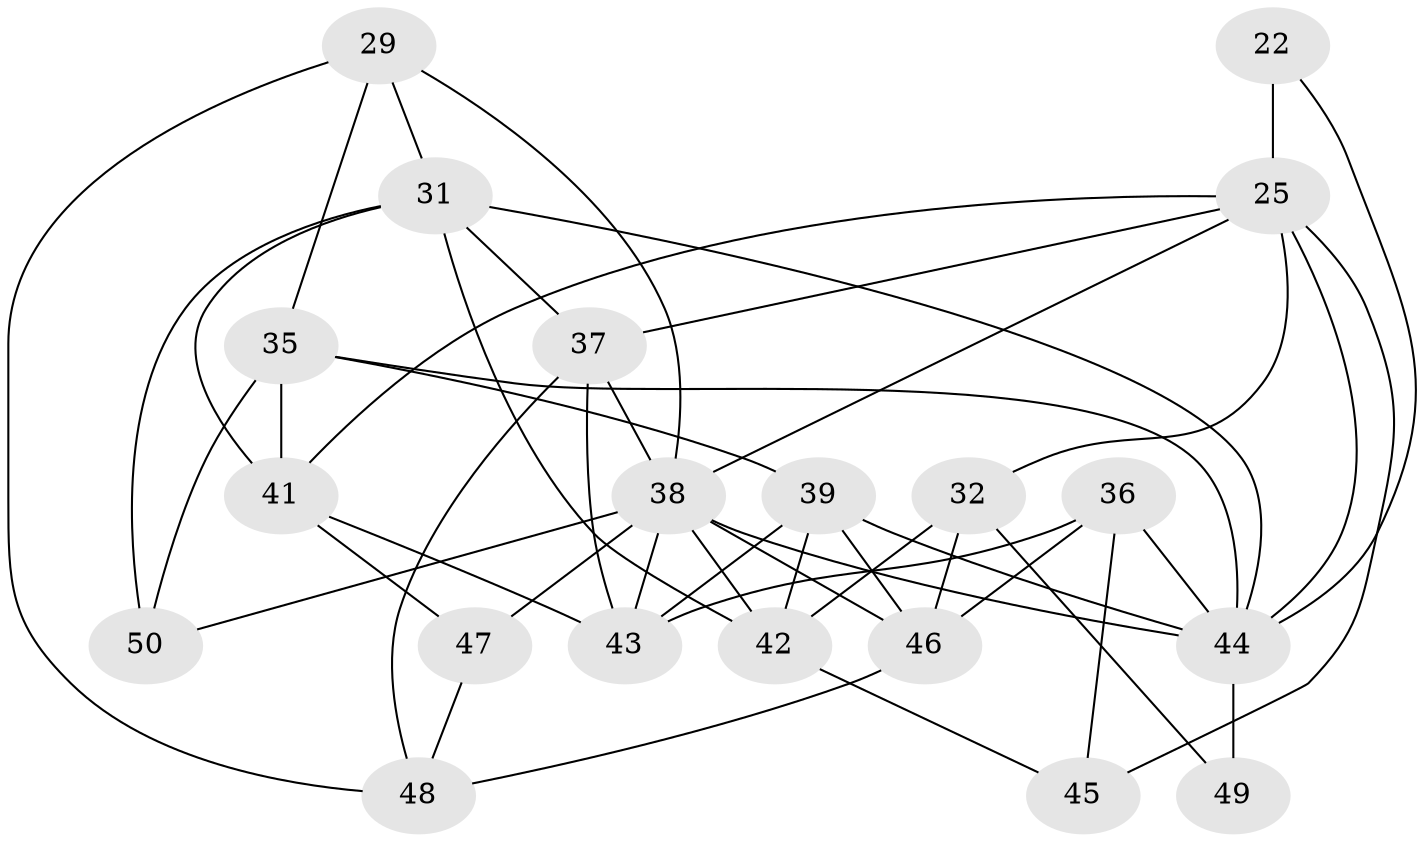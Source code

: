 // original degree distribution, {4: 1.0}
// Generated by graph-tools (version 1.1) at 2025/01/03/04/25 22:01:39]
// undirected, 20 vertices, 47 edges
graph export_dot {
graph [start="1"]
  node [color=gray90,style=filled];
  22;
  25 [super="+2+20"];
  29 [super="+14"];
  31 [super="+27+10"];
  32;
  35 [super="+12+21"];
  36 [super="+4"];
  37 [super="+26"];
  38 [super="+24"];
  39 [super="+19"];
  41 [super="+6+17+23"];
  42 [super="+28"];
  43 [super="+40"];
  44 [super="+3+18+33"];
  45;
  46 [super="+34"];
  47;
  48;
  49 [super="+30"];
  50;
  22 -- 44;
  22 -- 25 [weight=3];
  25 -- 32;
  25 -- 45;
  25 -- 44;
  25 -- 41 [weight=2];
  25 -- 37;
  25 -- 38;
  29 -- 48;
  29 -- 35 [weight=2];
  29 -- 31;
  29 -- 38 [weight=2];
  31 -- 42 [weight=2];
  31 -- 37;
  31 -- 44 [weight=2];
  31 -- 41 [weight=2];
  31 -- 50 [weight=2];
  32 -- 42;
  32 -- 46;
  32 -- 49;
  35 -- 41 [weight=2];
  35 -- 44;
  35 -- 50;
  35 -- 39 [weight=2];
  36 -- 45 [weight=2];
  36 -- 46;
  36 -- 44 [weight=2];
  36 -- 43;
  37 -- 48;
  37 -- 43;
  37 -- 38 [weight=2];
  38 -- 50;
  38 -- 44 [weight=3];
  38 -- 42;
  38 -- 43;
  38 -- 46 [weight=2];
  38 -- 47;
  39 -- 42;
  39 -- 44;
  39 -- 43;
  39 -- 46;
  41 -- 43 [weight=2];
  41 -- 47 [weight=2];
  42 -- 45;
  44 -- 49 [weight=5];
  46 -- 48;
  47 -- 48;
}
